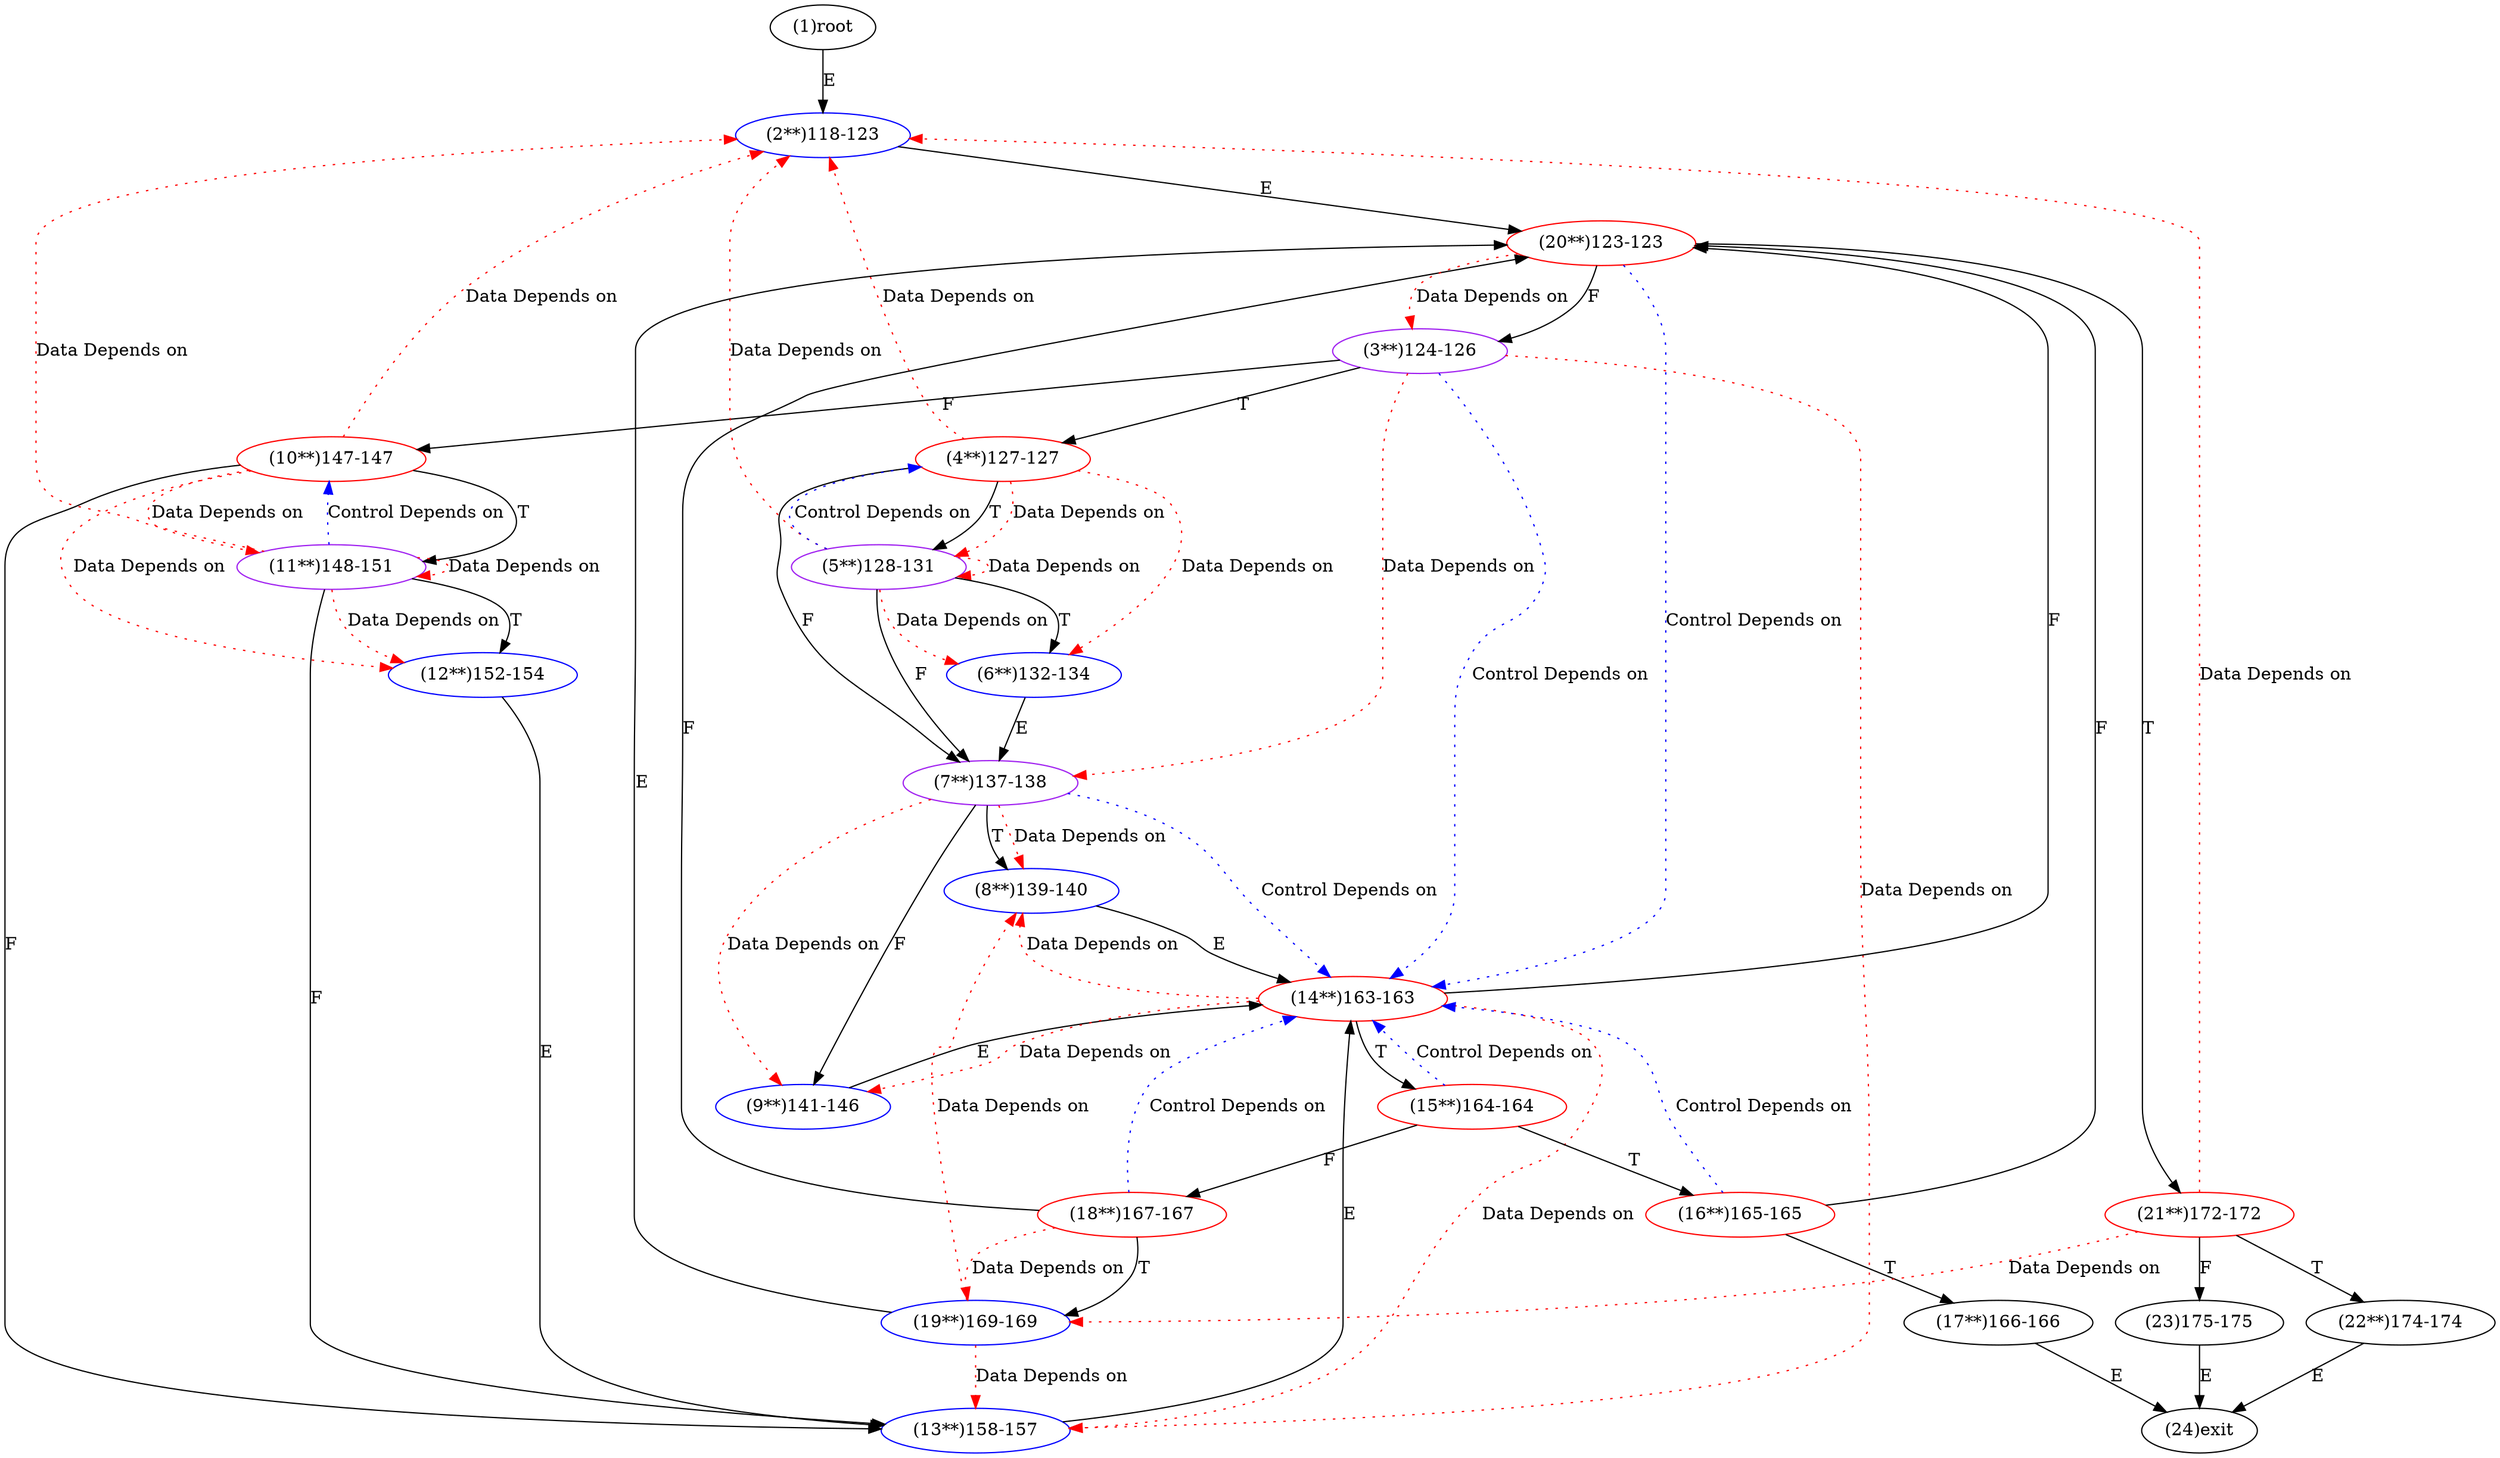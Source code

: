 digraph "" { 
1[ label="(1)root"];
2[ label="(2**)118-123",color=blue];
3[ label="(3**)124-126",color=purple];
4[ label="(4**)127-127",color=red];
5[ label="(5**)128-131",color=purple];
6[ label="(6**)132-134",color=blue];
7[ label="(7**)137-138",color=purple];
8[ label="(8**)139-140",color=blue];
9[ label="(9**)141-146",color=blue];
10[ label="(10**)147-147",color=red];
11[ label="(11**)148-151",color=purple];
12[ label="(12**)152-154",color=blue];
13[ label="(13**)158-157",color=blue];
14[ label="(14**)163-163",color=red];
15[ label="(15**)164-164",color=red];
17[ label="(17**)166-166"];
16[ label="(16**)165-165",color=red];
19[ label="(19**)169-169",color=blue];
18[ label="(18**)167-167",color=red];
21[ label="(21**)172-172",color=red];
20[ label="(20**)123-123",color=red];
23[ label="(23)175-175"];
22[ label="(22**)174-174"];
24[ label="(24)exit"];
1->2[ label="E"];
2->20[ label="E"];
3->10[ label="F"];
3->4[ label="T"];
4->7[ label="F"];
4->5[ label="T"];
5->7[ label="F"];
5->6[ label="T"];
6->7[ label="E"];
7->9[ label="F"];
7->8[ label="T"];
8->14[ label="E"];
9->14[ label="E"];
10->13[ label="F"];
10->11[ label="T"];
11->13[ label="F"];
11->12[ label="T"];
12->13[ label="E"];
13->14[ label="E"];
14->20[ label="F"];
14->15[ label="T"];
15->18[ label="F"];
15->16[ label="T"];
16->20[ label="F"];
16->17[ label="T"];
17->24[ label="E"];
18->20[ label="F"];
18->19[ label="T"];
19->20[ label="E"];
20->3[ label="F"];
20->21[ label="T"];
21->23[ label="F"];
21->22[ label="T"];
22->24[ label="E"];
23->24[ label="E"];
3->7[ color="red" label="Data Depends on" style = dotted ];
3->14[ color="blue" label="Control Depends on" style = dotted ];
3->13[ color="red" label="Data Depends on" style = dotted ];
4->5[ color="red" label="Data Depends on" style = dotted ];
4->6[ color="red" label="Data Depends on" style = dotted ];
4->2[ color="red" label="Data Depends on" style = dotted ];
5->5[ color="red" label="Data Depends on" style = dotted ];
5->4[ color="blue" label="Control Depends on" style = dotted ];
5->6[ color="red" label="Data Depends on" style = dotted ];
5->2[ color="red" label="Data Depends on" style = dotted ];
7->14[ color="blue" label="Control Depends on" style = dotted ];
7->9[ color="red" label="Data Depends on" style = dotted ];
7->8[ color="red" label="Data Depends on" style = dotted ];
10->11[ color="red" label="Data Depends on" style = dotted ];
10->12[ color="red" label="Data Depends on" style = dotted ];
10->2[ color="red" label="Data Depends on" style = dotted ];
11->11[ color="red" label="Data Depends on" style = dotted ];
11->10[ color="blue" label="Control Depends on" style = dotted ];
11->12[ color="red" label="Data Depends on" style = dotted ];
11->2[ color="red" label="Data Depends on" style = dotted ];
14->13[ color="red" label="Data Depends on" style = dotted ];
14->8[ color="red" label="Data Depends on" style = dotted ];
14->9[ color="red" label="Data Depends on" style = dotted ];
15->14[ color="blue" label="Control Depends on" style = dotted ];
16->14[ color="blue" label="Control Depends on" style = dotted ];
19->8[ color="red" label="Data Depends on" style = dotted ];
19->13[ color="red" label="Data Depends on" style = dotted ];
18->19[ color="red" label="Data Depends on" style = dotted ];
18->14[ color="blue" label="Control Depends on" style = dotted ];
21->2[ color="red" label="Data Depends on" style = dotted ];
21->19[ color="red" label="Data Depends on" style = dotted ];
20->3[ color="red" label="Data Depends on" style = dotted ];
20->14[ color="blue" label="Control Depends on" style = dotted ];
}